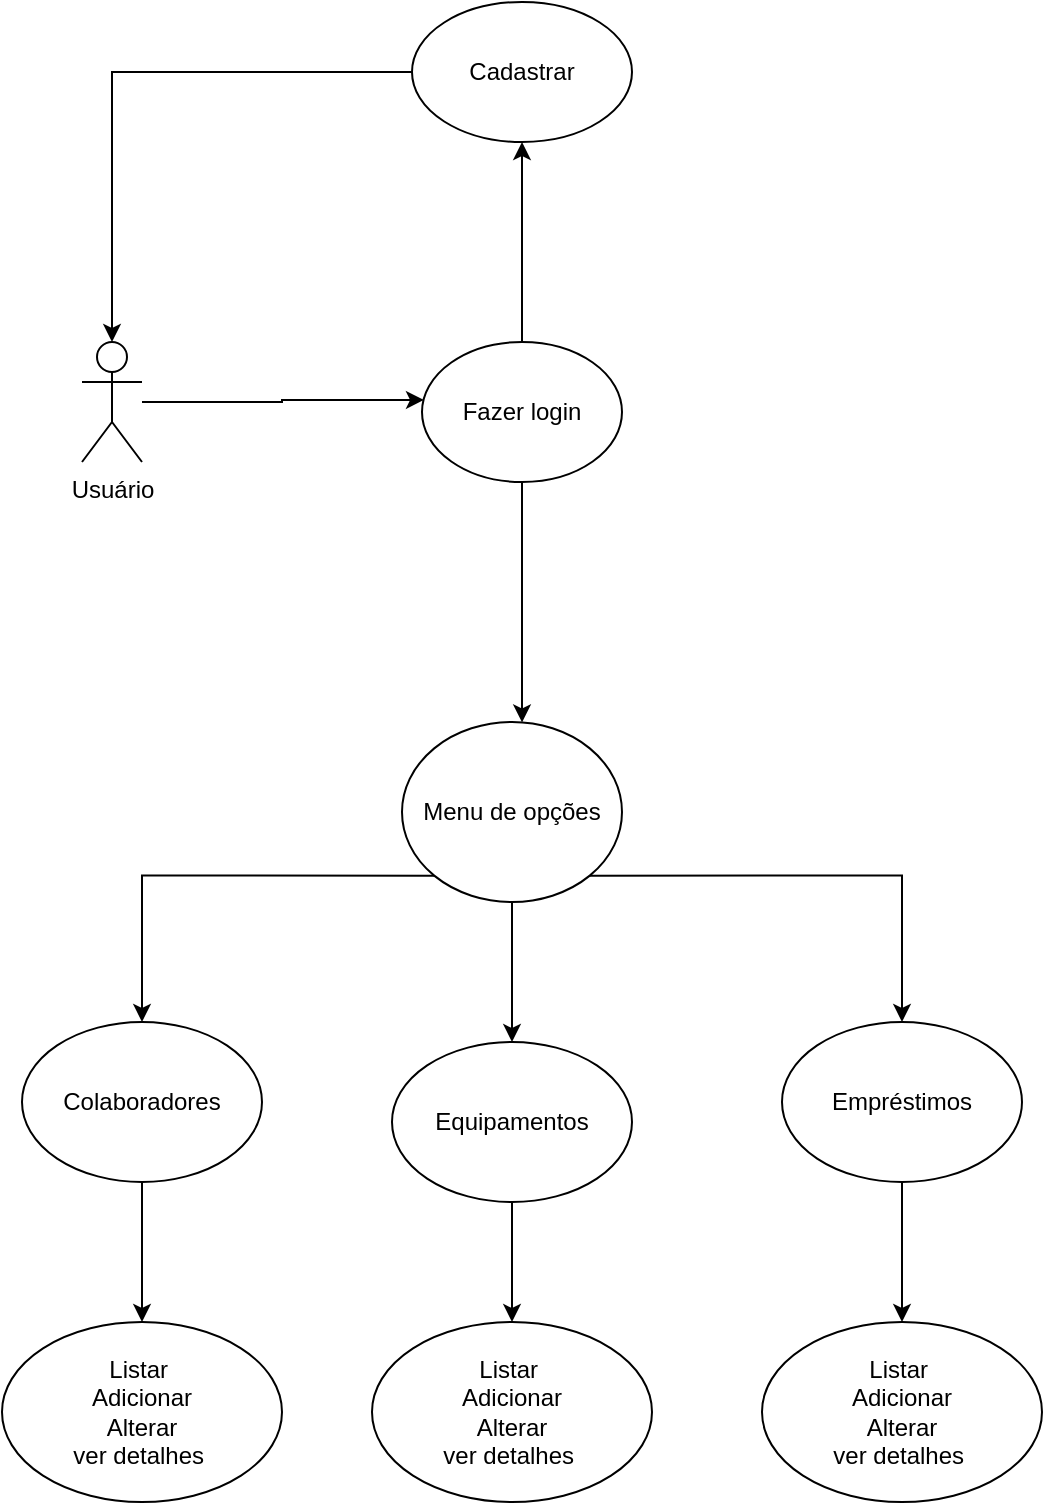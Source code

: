 <mxfile version="26.1.3">
  <diagram name="Página-1" id="cEVYimw7IHWevesovNho">
    <mxGraphModel grid="1" page="1" gridSize="10" guides="1" tooltips="1" connect="1" arrows="1" fold="1" pageScale="1" pageWidth="827" pageHeight="1169" math="0" shadow="0">
      <root>
        <mxCell id="0" />
        <mxCell id="1" parent="0" />
        <mxCell id="g3hCCptNkLS0zQrufuyF-1" value="Usuário&lt;div&gt;&lt;br&gt;&lt;/div&gt;" style="shape=umlActor;verticalLabelPosition=bottom;verticalAlign=top;html=1;outlineConnect=0;" vertex="1" parent="1">
          <mxGeometry x="100" y="230" width="30" height="60" as="geometry" />
        </mxCell>
        <mxCell id="g3hCCptNkLS0zQrufuyF-7" value="" style="edgeStyle=orthogonalEdgeStyle;rounded=0;orthogonalLoop=1;jettySize=auto;html=1;" edge="1" parent="1" source="g3hCCptNkLS0zQrufuyF-5" target="g3hCCptNkLS0zQrufuyF-6">
          <mxGeometry relative="1" as="geometry" />
        </mxCell>
        <mxCell id="g3hCCptNkLS0zQrufuyF-9" style="edgeStyle=orthogonalEdgeStyle;rounded=0;orthogonalLoop=1;jettySize=auto;html=1;" edge="1" parent="1" source="g3hCCptNkLS0zQrufuyF-5" target="g3hCCptNkLS0zQrufuyF-10">
          <mxGeometry relative="1" as="geometry">
            <mxPoint x="340" y="440" as="targetPoint" />
            <Array as="points">
              <mxPoint x="320" y="410" />
              <mxPoint x="320" y="410" />
            </Array>
          </mxGeometry>
        </mxCell>
        <mxCell id="g3hCCptNkLS0zQrufuyF-5" value="Fazer login" style="ellipse;whiteSpace=wrap;html=1;" vertex="1" parent="1">
          <mxGeometry x="270" y="230" width="100" height="70" as="geometry" />
        </mxCell>
        <mxCell id="g3hCCptNkLS0zQrufuyF-6" value="Cadastrar" style="ellipse;whiteSpace=wrap;html=1;" vertex="1" parent="1">
          <mxGeometry x="265" y="60" width="110" height="70" as="geometry" />
        </mxCell>
        <mxCell id="g3hCCptNkLS0zQrufuyF-8" style="edgeStyle=orthogonalEdgeStyle;rounded=0;orthogonalLoop=1;jettySize=auto;html=1;entryX=0.01;entryY=0.414;entryDx=0;entryDy=0;entryPerimeter=0;" edge="1" parent="1" source="g3hCCptNkLS0zQrufuyF-1" target="g3hCCptNkLS0zQrufuyF-5">
          <mxGeometry relative="1" as="geometry" />
        </mxCell>
        <mxCell id="g3hCCptNkLS0zQrufuyF-14" style="edgeStyle=orthogonalEdgeStyle;rounded=0;orthogonalLoop=1;jettySize=auto;html=1;exitX=0;exitY=1;exitDx=0;exitDy=0;" edge="1" parent="1" source="g3hCCptNkLS0zQrufuyF-10" target="g3hCCptNkLS0zQrufuyF-11">
          <mxGeometry relative="1" as="geometry" />
        </mxCell>
        <mxCell id="g3hCCptNkLS0zQrufuyF-15" style="edgeStyle=orthogonalEdgeStyle;rounded=0;orthogonalLoop=1;jettySize=auto;html=1;entryX=0.5;entryY=0;entryDx=0;entryDy=0;" edge="1" parent="1" source="g3hCCptNkLS0zQrufuyF-10" target="g3hCCptNkLS0zQrufuyF-12">
          <mxGeometry relative="1" as="geometry" />
        </mxCell>
        <mxCell id="g3hCCptNkLS0zQrufuyF-16" style="edgeStyle=orthogonalEdgeStyle;rounded=0;orthogonalLoop=1;jettySize=auto;html=1;exitX=1;exitY=1;exitDx=0;exitDy=0;" edge="1" parent="1" source="g3hCCptNkLS0zQrufuyF-10" target="g3hCCptNkLS0zQrufuyF-13">
          <mxGeometry relative="1" as="geometry" />
        </mxCell>
        <mxCell id="g3hCCptNkLS0zQrufuyF-10" value="Menu de opções" style="ellipse;whiteSpace=wrap;html=1;" vertex="1" parent="1">
          <mxGeometry x="260" y="420" width="110" height="90" as="geometry" />
        </mxCell>
        <mxCell id="g3hCCptNkLS0zQrufuyF-17" style="edgeStyle=orthogonalEdgeStyle;rounded=0;orthogonalLoop=1;jettySize=auto;html=1;" edge="1" parent="1" source="g3hCCptNkLS0zQrufuyF-11" target="g3hCCptNkLS0zQrufuyF-18">
          <mxGeometry relative="1" as="geometry">
            <mxPoint x="130" y="760" as="targetPoint" />
          </mxGeometry>
        </mxCell>
        <mxCell id="g3hCCptNkLS0zQrufuyF-11" value="Colaboradores" style="ellipse;whiteSpace=wrap;html=1;" vertex="1" parent="1">
          <mxGeometry x="70" y="570" width="120" height="80" as="geometry" />
        </mxCell>
        <mxCell id="g3hCCptNkLS0zQrufuyF-22" value="" style="edgeStyle=orthogonalEdgeStyle;rounded=0;orthogonalLoop=1;jettySize=auto;html=1;" edge="1" parent="1" source="g3hCCptNkLS0zQrufuyF-12" target="g3hCCptNkLS0zQrufuyF-21">
          <mxGeometry relative="1" as="geometry" />
        </mxCell>
        <mxCell id="g3hCCptNkLS0zQrufuyF-12" value="Equipamentos" style="ellipse;whiteSpace=wrap;html=1;" vertex="1" parent="1">
          <mxGeometry x="255" y="580" width="120" height="80" as="geometry" />
        </mxCell>
        <mxCell id="g3hCCptNkLS0zQrufuyF-23" value="" style="edgeStyle=orthogonalEdgeStyle;rounded=0;orthogonalLoop=1;jettySize=auto;html=1;" edge="1" parent="1" source="g3hCCptNkLS0zQrufuyF-13" target="g3hCCptNkLS0zQrufuyF-20">
          <mxGeometry relative="1" as="geometry" />
        </mxCell>
        <mxCell id="g3hCCptNkLS0zQrufuyF-13" value="Empréstimos" style="ellipse;whiteSpace=wrap;html=1;" vertex="1" parent="1">
          <mxGeometry x="450" y="570" width="120" height="80" as="geometry" />
        </mxCell>
        <mxCell id="g3hCCptNkLS0zQrufuyF-18" value="Listar&amp;nbsp;&lt;div&gt;Adicionar&lt;/div&gt;&lt;div&gt;Alterar&lt;/div&gt;&lt;div&gt;ver detalhes&amp;nbsp;&lt;/div&gt;" style="ellipse;whiteSpace=wrap;html=1;" vertex="1" parent="1">
          <mxGeometry x="60" y="720" width="140" height="90" as="geometry" />
        </mxCell>
        <mxCell id="g3hCCptNkLS0zQrufuyF-20" value="Listar&amp;nbsp;&lt;div&gt;Adicionar&lt;/div&gt;&lt;div&gt;Alterar&lt;/div&gt;&lt;div&gt;ver detalhes&amp;nbsp;&lt;/div&gt;" style="ellipse;whiteSpace=wrap;html=1;" vertex="1" parent="1">
          <mxGeometry x="440" y="720" width="140" height="90" as="geometry" />
        </mxCell>
        <mxCell id="g3hCCptNkLS0zQrufuyF-21" value="Listar&amp;nbsp;&lt;div&gt;Adicionar&lt;/div&gt;&lt;div&gt;Alterar&lt;/div&gt;&lt;div&gt;ver detalhes&amp;nbsp;&lt;/div&gt;" style="ellipse;whiteSpace=wrap;html=1;" vertex="1" parent="1">
          <mxGeometry x="245" y="720" width="140" height="90" as="geometry" />
        </mxCell>
        <mxCell id="g3hCCptNkLS0zQrufuyF-24" style="edgeStyle=orthogonalEdgeStyle;rounded=0;orthogonalLoop=1;jettySize=auto;html=1;entryX=0.5;entryY=0;entryDx=0;entryDy=0;entryPerimeter=0;" edge="1" parent="1" source="g3hCCptNkLS0zQrufuyF-6" target="g3hCCptNkLS0zQrufuyF-1">
          <mxGeometry relative="1" as="geometry" />
        </mxCell>
      </root>
    </mxGraphModel>
  </diagram>
</mxfile>
